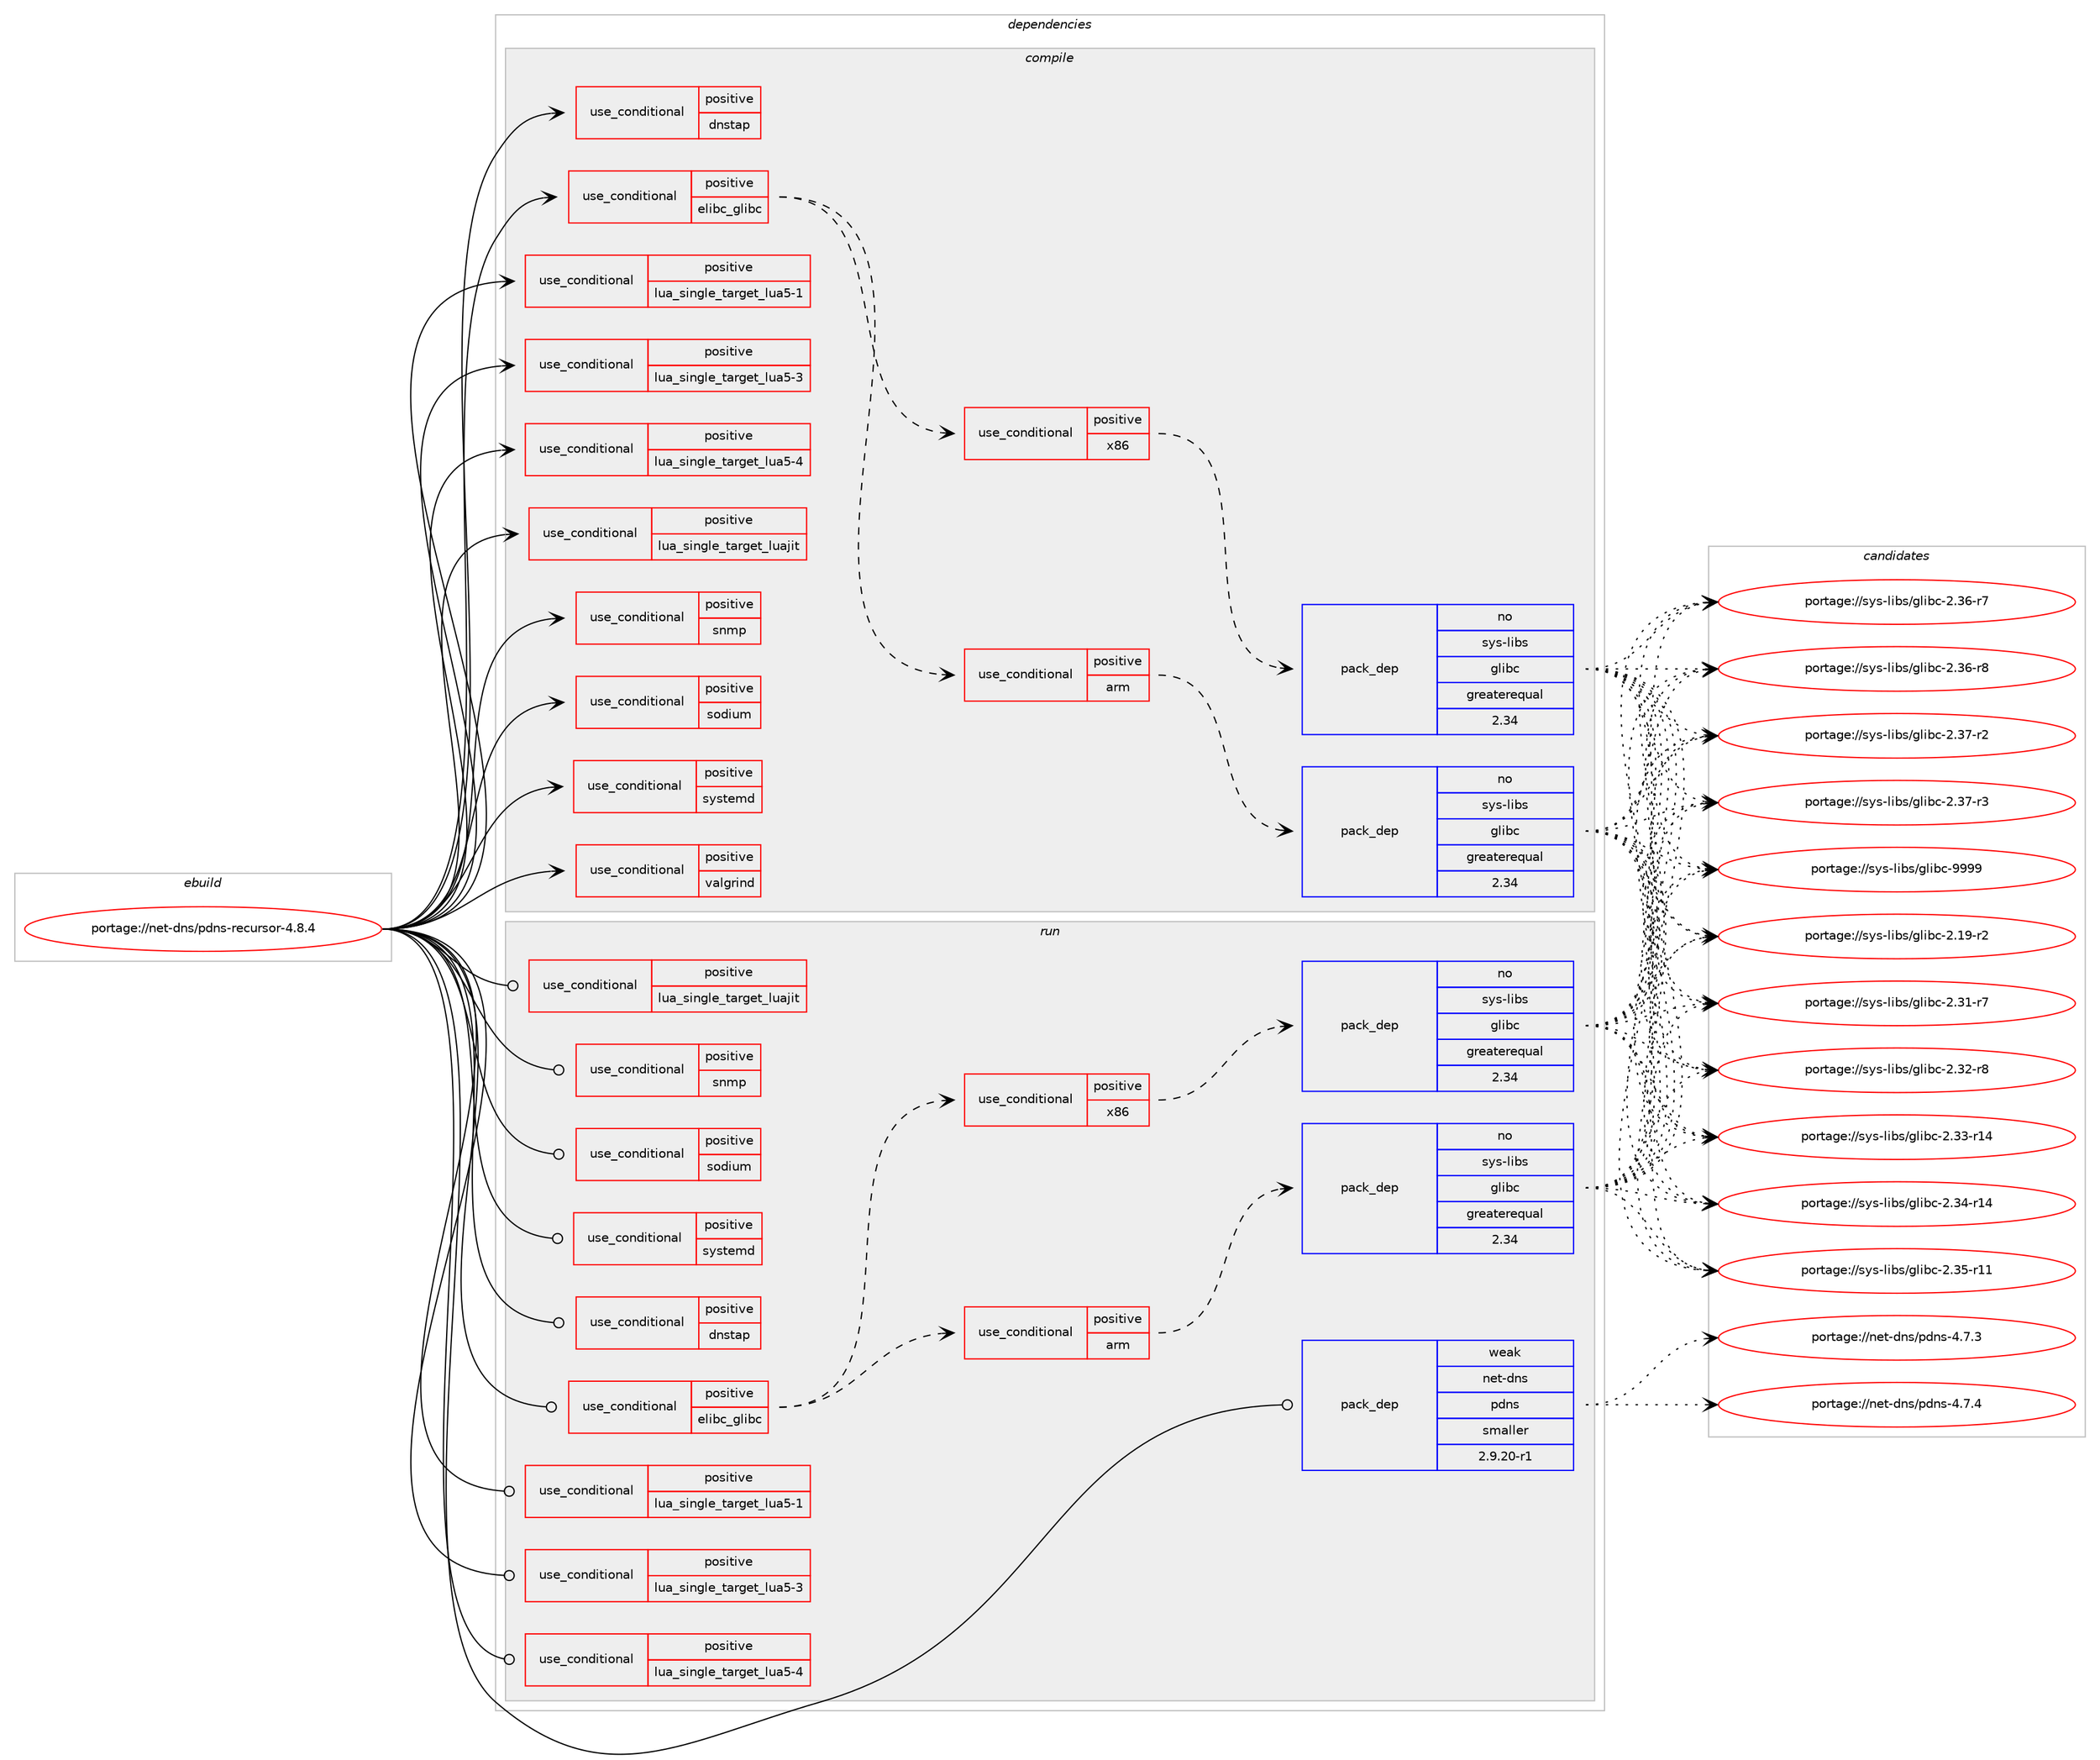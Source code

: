 digraph prolog {

# *************
# Graph options
# *************

newrank=true;
concentrate=true;
compound=true;
graph [rankdir=LR,fontname=Helvetica,fontsize=10,ranksep=1.5];#, ranksep=2.5, nodesep=0.2];
edge  [arrowhead=vee];
node  [fontname=Helvetica,fontsize=10];

# **********
# The ebuild
# **********

subgraph cluster_leftcol {
color=gray;
rank=same;
label=<<i>ebuild</i>>;
id [label="portage://net-dns/pdns-recursor-4.8.4", color=red, width=4, href="../net-dns/pdns-recursor-4.8.4.svg"];
}

# ****************
# The dependencies
# ****************

subgraph cluster_midcol {
color=gray;
label=<<i>dependencies</i>>;
subgraph cluster_compile {
fillcolor="#eeeeee";
style=filled;
label=<<i>compile</i>>;
subgraph cond20 {
dependency24 [label=<<TABLE BORDER="0" CELLBORDER="1" CELLSPACING="0" CELLPADDING="4"><TR><TD ROWSPAN="3" CELLPADDING="10">use_conditional</TD></TR><TR><TD>positive</TD></TR><TR><TD>dnstap</TD></TR></TABLE>>, shape=none, color=red];
# *** BEGIN UNKNOWN DEPENDENCY TYPE (TODO) ***
# dependency24 -> package_dependency(portage://net-dns/pdns-recursor-4.8.4,install,no,dev-libs,fstrm,none,[,,],[],[])
# *** END UNKNOWN DEPENDENCY TYPE (TODO) ***

}
id:e -> dependency24:w [weight=20,style="solid",arrowhead="vee"];
subgraph cond21 {
dependency25 [label=<<TABLE BORDER="0" CELLBORDER="1" CELLSPACING="0" CELLPADDING="4"><TR><TD ROWSPAN="3" CELLPADDING="10">use_conditional</TD></TR><TR><TD>positive</TD></TR><TR><TD>elibc_glibc</TD></TR></TABLE>>, shape=none, color=red];
subgraph cond22 {
dependency26 [label=<<TABLE BORDER="0" CELLBORDER="1" CELLSPACING="0" CELLPADDING="4"><TR><TD ROWSPAN="3" CELLPADDING="10">use_conditional</TD></TR><TR><TD>positive</TD></TR><TR><TD>arm</TD></TR></TABLE>>, shape=none, color=red];
subgraph pack5 {
dependency27 [label=<<TABLE BORDER="0" CELLBORDER="1" CELLSPACING="0" CELLPADDING="4" WIDTH="220"><TR><TD ROWSPAN="6" CELLPADDING="30">pack_dep</TD></TR><TR><TD WIDTH="110">no</TD></TR><TR><TD>sys-libs</TD></TR><TR><TD>glibc</TD></TR><TR><TD>greaterequal</TD></TR><TR><TD>2.34</TD></TR></TABLE>>, shape=none, color=blue];
}
dependency26:e -> dependency27:w [weight=20,style="dashed",arrowhead="vee"];
}
dependency25:e -> dependency26:w [weight=20,style="dashed",arrowhead="vee"];
subgraph cond23 {
dependency28 [label=<<TABLE BORDER="0" CELLBORDER="1" CELLSPACING="0" CELLPADDING="4"><TR><TD ROWSPAN="3" CELLPADDING="10">use_conditional</TD></TR><TR><TD>positive</TD></TR><TR><TD>x86</TD></TR></TABLE>>, shape=none, color=red];
subgraph pack6 {
dependency29 [label=<<TABLE BORDER="0" CELLBORDER="1" CELLSPACING="0" CELLPADDING="4" WIDTH="220"><TR><TD ROWSPAN="6" CELLPADDING="30">pack_dep</TD></TR><TR><TD WIDTH="110">no</TD></TR><TR><TD>sys-libs</TD></TR><TR><TD>glibc</TD></TR><TR><TD>greaterequal</TD></TR><TR><TD>2.34</TD></TR></TABLE>>, shape=none, color=blue];
}
dependency28:e -> dependency29:w [weight=20,style="dashed",arrowhead="vee"];
}
dependency25:e -> dependency28:w [weight=20,style="dashed",arrowhead="vee"];
}
id:e -> dependency25:w [weight=20,style="solid",arrowhead="vee"];
subgraph cond24 {
dependency30 [label=<<TABLE BORDER="0" CELLBORDER="1" CELLSPACING="0" CELLPADDING="4"><TR><TD ROWSPAN="3" CELLPADDING="10">use_conditional</TD></TR><TR><TD>positive</TD></TR><TR><TD>lua_single_target_lua5-1</TD></TR></TABLE>>, shape=none, color=red];
# *** BEGIN UNKNOWN DEPENDENCY TYPE (TODO) ***
# dependency30 -> package_dependency(portage://net-dns/pdns-recursor-4.8.4,install,no,dev-lang,lua,none,[,,],[slot(5.1)],[])
# *** END UNKNOWN DEPENDENCY TYPE (TODO) ***

}
id:e -> dependency30:w [weight=20,style="solid",arrowhead="vee"];
subgraph cond25 {
dependency31 [label=<<TABLE BORDER="0" CELLBORDER="1" CELLSPACING="0" CELLPADDING="4"><TR><TD ROWSPAN="3" CELLPADDING="10">use_conditional</TD></TR><TR><TD>positive</TD></TR><TR><TD>lua_single_target_lua5-3</TD></TR></TABLE>>, shape=none, color=red];
# *** BEGIN UNKNOWN DEPENDENCY TYPE (TODO) ***
# dependency31 -> package_dependency(portage://net-dns/pdns-recursor-4.8.4,install,no,dev-lang,lua,none,[,,],[slot(5.3)],[])
# *** END UNKNOWN DEPENDENCY TYPE (TODO) ***

}
id:e -> dependency31:w [weight=20,style="solid",arrowhead="vee"];
subgraph cond26 {
dependency32 [label=<<TABLE BORDER="0" CELLBORDER="1" CELLSPACING="0" CELLPADDING="4"><TR><TD ROWSPAN="3" CELLPADDING="10">use_conditional</TD></TR><TR><TD>positive</TD></TR><TR><TD>lua_single_target_lua5-4</TD></TR></TABLE>>, shape=none, color=red];
# *** BEGIN UNKNOWN DEPENDENCY TYPE (TODO) ***
# dependency32 -> package_dependency(portage://net-dns/pdns-recursor-4.8.4,install,no,dev-lang,lua,none,[,,],[slot(5.4)],[])
# *** END UNKNOWN DEPENDENCY TYPE (TODO) ***

}
id:e -> dependency32:w [weight=20,style="solid",arrowhead="vee"];
subgraph cond27 {
dependency33 [label=<<TABLE BORDER="0" CELLBORDER="1" CELLSPACING="0" CELLPADDING="4"><TR><TD ROWSPAN="3" CELLPADDING="10">use_conditional</TD></TR><TR><TD>positive</TD></TR><TR><TD>lua_single_target_luajit</TD></TR></TABLE>>, shape=none, color=red];
# *** BEGIN UNKNOWN DEPENDENCY TYPE (TODO) ***
# dependency33 -> package_dependency(portage://net-dns/pdns-recursor-4.8.4,install,no,dev-lang,luajit,none,[,,],any_same_slot,[])
# *** END UNKNOWN DEPENDENCY TYPE (TODO) ***

}
id:e -> dependency33:w [weight=20,style="solid",arrowhead="vee"];
subgraph cond28 {
dependency34 [label=<<TABLE BORDER="0" CELLBORDER="1" CELLSPACING="0" CELLPADDING="4"><TR><TD ROWSPAN="3" CELLPADDING="10">use_conditional</TD></TR><TR><TD>positive</TD></TR><TR><TD>snmp</TD></TR></TABLE>>, shape=none, color=red];
# *** BEGIN UNKNOWN DEPENDENCY TYPE (TODO) ***
# dependency34 -> package_dependency(portage://net-dns/pdns-recursor-4.8.4,install,no,net-analyzer,net-snmp,none,[,,],[],[])
# *** END UNKNOWN DEPENDENCY TYPE (TODO) ***

}
id:e -> dependency34:w [weight=20,style="solid",arrowhead="vee"];
subgraph cond29 {
dependency35 [label=<<TABLE BORDER="0" CELLBORDER="1" CELLSPACING="0" CELLPADDING="4"><TR><TD ROWSPAN="3" CELLPADDING="10">use_conditional</TD></TR><TR><TD>positive</TD></TR><TR><TD>sodium</TD></TR></TABLE>>, shape=none, color=red];
# *** BEGIN UNKNOWN DEPENDENCY TYPE (TODO) ***
# dependency35 -> package_dependency(portage://net-dns/pdns-recursor-4.8.4,install,no,dev-libs,libsodium,none,[,,],any_same_slot,[])
# *** END UNKNOWN DEPENDENCY TYPE (TODO) ***

}
id:e -> dependency35:w [weight=20,style="solid",arrowhead="vee"];
subgraph cond30 {
dependency36 [label=<<TABLE BORDER="0" CELLBORDER="1" CELLSPACING="0" CELLPADDING="4"><TR><TD ROWSPAN="3" CELLPADDING="10">use_conditional</TD></TR><TR><TD>positive</TD></TR><TR><TD>systemd</TD></TR></TABLE>>, shape=none, color=red];
# *** BEGIN UNKNOWN DEPENDENCY TYPE (TODO) ***
# dependency36 -> package_dependency(portage://net-dns/pdns-recursor-4.8.4,install,no,sys-apps,systemd,none,[,,],[slot(0),equal],[])
# *** END UNKNOWN DEPENDENCY TYPE (TODO) ***

}
id:e -> dependency36:w [weight=20,style="solid",arrowhead="vee"];
subgraph cond31 {
dependency37 [label=<<TABLE BORDER="0" CELLBORDER="1" CELLSPACING="0" CELLPADDING="4"><TR><TD ROWSPAN="3" CELLPADDING="10">use_conditional</TD></TR><TR><TD>positive</TD></TR><TR><TD>valgrind</TD></TR></TABLE>>, shape=none, color=red];
# *** BEGIN UNKNOWN DEPENDENCY TYPE (TODO) ***
# dependency37 -> package_dependency(portage://net-dns/pdns-recursor-4.8.4,install,no,dev-util,valgrind,none,[,,],[],[])
# *** END UNKNOWN DEPENDENCY TYPE (TODO) ***

}
id:e -> dependency37:w [weight=20,style="solid",arrowhead="vee"];
# *** BEGIN UNKNOWN DEPENDENCY TYPE (TODO) ***
# id -> package_dependency(portage://net-dns/pdns-recursor-4.8.4,install,no,dev-libs,boost,none,[,,],any_same_slot,[use(enable(context),none)])
# *** END UNKNOWN DEPENDENCY TYPE (TODO) ***

# *** BEGIN UNKNOWN DEPENDENCY TYPE (TODO) ***
# id -> package_dependency(portage://net-dns/pdns-recursor-4.8.4,install,no,dev-libs,openssl,none,[,,],any_same_slot,[])
# *** END UNKNOWN DEPENDENCY TYPE (TODO) ***

}
subgraph cluster_compileandrun {
fillcolor="#eeeeee";
style=filled;
label=<<i>compile and run</i>>;
}
subgraph cluster_run {
fillcolor="#eeeeee";
style=filled;
label=<<i>run</i>>;
subgraph cond32 {
dependency38 [label=<<TABLE BORDER="0" CELLBORDER="1" CELLSPACING="0" CELLPADDING="4"><TR><TD ROWSPAN="3" CELLPADDING="10">use_conditional</TD></TR><TR><TD>positive</TD></TR><TR><TD>dnstap</TD></TR></TABLE>>, shape=none, color=red];
# *** BEGIN UNKNOWN DEPENDENCY TYPE (TODO) ***
# dependency38 -> package_dependency(portage://net-dns/pdns-recursor-4.8.4,run,no,dev-libs,fstrm,none,[,,],[],[])
# *** END UNKNOWN DEPENDENCY TYPE (TODO) ***

}
id:e -> dependency38:w [weight=20,style="solid",arrowhead="odot"];
subgraph cond33 {
dependency39 [label=<<TABLE BORDER="0" CELLBORDER="1" CELLSPACING="0" CELLPADDING="4"><TR><TD ROWSPAN="3" CELLPADDING="10">use_conditional</TD></TR><TR><TD>positive</TD></TR><TR><TD>elibc_glibc</TD></TR></TABLE>>, shape=none, color=red];
subgraph cond34 {
dependency40 [label=<<TABLE BORDER="0" CELLBORDER="1" CELLSPACING="0" CELLPADDING="4"><TR><TD ROWSPAN="3" CELLPADDING="10">use_conditional</TD></TR><TR><TD>positive</TD></TR><TR><TD>arm</TD></TR></TABLE>>, shape=none, color=red];
subgraph pack7 {
dependency41 [label=<<TABLE BORDER="0" CELLBORDER="1" CELLSPACING="0" CELLPADDING="4" WIDTH="220"><TR><TD ROWSPAN="6" CELLPADDING="30">pack_dep</TD></TR><TR><TD WIDTH="110">no</TD></TR><TR><TD>sys-libs</TD></TR><TR><TD>glibc</TD></TR><TR><TD>greaterequal</TD></TR><TR><TD>2.34</TD></TR></TABLE>>, shape=none, color=blue];
}
dependency40:e -> dependency41:w [weight=20,style="dashed",arrowhead="vee"];
}
dependency39:e -> dependency40:w [weight=20,style="dashed",arrowhead="vee"];
subgraph cond35 {
dependency42 [label=<<TABLE BORDER="0" CELLBORDER="1" CELLSPACING="0" CELLPADDING="4"><TR><TD ROWSPAN="3" CELLPADDING="10">use_conditional</TD></TR><TR><TD>positive</TD></TR><TR><TD>x86</TD></TR></TABLE>>, shape=none, color=red];
subgraph pack8 {
dependency43 [label=<<TABLE BORDER="0" CELLBORDER="1" CELLSPACING="0" CELLPADDING="4" WIDTH="220"><TR><TD ROWSPAN="6" CELLPADDING="30">pack_dep</TD></TR><TR><TD WIDTH="110">no</TD></TR><TR><TD>sys-libs</TD></TR><TR><TD>glibc</TD></TR><TR><TD>greaterequal</TD></TR><TR><TD>2.34</TD></TR></TABLE>>, shape=none, color=blue];
}
dependency42:e -> dependency43:w [weight=20,style="dashed",arrowhead="vee"];
}
dependency39:e -> dependency42:w [weight=20,style="dashed",arrowhead="vee"];
}
id:e -> dependency39:w [weight=20,style="solid",arrowhead="odot"];
subgraph cond36 {
dependency44 [label=<<TABLE BORDER="0" CELLBORDER="1" CELLSPACING="0" CELLPADDING="4"><TR><TD ROWSPAN="3" CELLPADDING="10">use_conditional</TD></TR><TR><TD>positive</TD></TR><TR><TD>lua_single_target_lua5-1</TD></TR></TABLE>>, shape=none, color=red];
# *** BEGIN UNKNOWN DEPENDENCY TYPE (TODO) ***
# dependency44 -> package_dependency(portage://net-dns/pdns-recursor-4.8.4,run,no,dev-lang,lua,none,[,,],[slot(5.1)],[])
# *** END UNKNOWN DEPENDENCY TYPE (TODO) ***

}
id:e -> dependency44:w [weight=20,style="solid",arrowhead="odot"];
subgraph cond37 {
dependency45 [label=<<TABLE BORDER="0" CELLBORDER="1" CELLSPACING="0" CELLPADDING="4"><TR><TD ROWSPAN="3" CELLPADDING="10">use_conditional</TD></TR><TR><TD>positive</TD></TR><TR><TD>lua_single_target_lua5-3</TD></TR></TABLE>>, shape=none, color=red];
# *** BEGIN UNKNOWN DEPENDENCY TYPE (TODO) ***
# dependency45 -> package_dependency(portage://net-dns/pdns-recursor-4.8.4,run,no,dev-lang,lua,none,[,,],[slot(5.3)],[])
# *** END UNKNOWN DEPENDENCY TYPE (TODO) ***

}
id:e -> dependency45:w [weight=20,style="solid",arrowhead="odot"];
subgraph cond38 {
dependency46 [label=<<TABLE BORDER="0" CELLBORDER="1" CELLSPACING="0" CELLPADDING="4"><TR><TD ROWSPAN="3" CELLPADDING="10">use_conditional</TD></TR><TR><TD>positive</TD></TR><TR><TD>lua_single_target_lua5-4</TD></TR></TABLE>>, shape=none, color=red];
# *** BEGIN UNKNOWN DEPENDENCY TYPE (TODO) ***
# dependency46 -> package_dependency(portage://net-dns/pdns-recursor-4.8.4,run,no,dev-lang,lua,none,[,,],[slot(5.4)],[])
# *** END UNKNOWN DEPENDENCY TYPE (TODO) ***

}
id:e -> dependency46:w [weight=20,style="solid",arrowhead="odot"];
subgraph cond39 {
dependency47 [label=<<TABLE BORDER="0" CELLBORDER="1" CELLSPACING="0" CELLPADDING="4"><TR><TD ROWSPAN="3" CELLPADDING="10">use_conditional</TD></TR><TR><TD>positive</TD></TR><TR><TD>lua_single_target_luajit</TD></TR></TABLE>>, shape=none, color=red];
# *** BEGIN UNKNOWN DEPENDENCY TYPE (TODO) ***
# dependency47 -> package_dependency(portage://net-dns/pdns-recursor-4.8.4,run,no,dev-lang,luajit,none,[,,],any_same_slot,[])
# *** END UNKNOWN DEPENDENCY TYPE (TODO) ***

}
id:e -> dependency47:w [weight=20,style="solid",arrowhead="odot"];
subgraph cond40 {
dependency48 [label=<<TABLE BORDER="0" CELLBORDER="1" CELLSPACING="0" CELLPADDING="4"><TR><TD ROWSPAN="3" CELLPADDING="10">use_conditional</TD></TR><TR><TD>positive</TD></TR><TR><TD>snmp</TD></TR></TABLE>>, shape=none, color=red];
# *** BEGIN UNKNOWN DEPENDENCY TYPE (TODO) ***
# dependency48 -> package_dependency(portage://net-dns/pdns-recursor-4.8.4,run,no,net-analyzer,net-snmp,none,[,,],[],[])
# *** END UNKNOWN DEPENDENCY TYPE (TODO) ***

}
id:e -> dependency48:w [weight=20,style="solid",arrowhead="odot"];
subgraph cond41 {
dependency49 [label=<<TABLE BORDER="0" CELLBORDER="1" CELLSPACING="0" CELLPADDING="4"><TR><TD ROWSPAN="3" CELLPADDING="10">use_conditional</TD></TR><TR><TD>positive</TD></TR><TR><TD>sodium</TD></TR></TABLE>>, shape=none, color=red];
# *** BEGIN UNKNOWN DEPENDENCY TYPE (TODO) ***
# dependency49 -> package_dependency(portage://net-dns/pdns-recursor-4.8.4,run,no,dev-libs,libsodium,none,[,,],any_same_slot,[])
# *** END UNKNOWN DEPENDENCY TYPE (TODO) ***

}
id:e -> dependency49:w [weight=20,style="solid",arrowhead="odot"];
subgraph cond42 {
dependency50 [label=<<TABLE BORDER="0" CELLBORDER="1" CELLSPACING="0" CELLPADDING="4"><TR><TD ROWSPAN="3" CELLPADDING="10">use_conditional</TD></TR><TR><TD>positive</TD></TR><TR><TD>systemd</TD></TR></TABLE>>, shape=none, color=red];
# *** BEGIN UNKNOWN DEPENDENCY TYPE (TODO) ***
# dependency50 -> package_dependency(portage://net-dns/pdns-recursor-4.8.4,run,no,sys-apps,systemd,none,[,,],[slot(0),equal],[])
# *** END UNKNOWN DEPENDENCY TYPE (TODO) ***

}
id:e -> dependency50:w [weight=20,style="solid",arrowhead="odot"];
# *** BEGIN UNKNOWN DEPENDENCY TYPE (TODO) ***
# id -> package_dependency(portage://net-dns/pdns-recursor-4.8.4,run,no,acct-group,pdns,none,[,,],[],[])
# *** END UNKNOWN DEPENDENCY TYPE (TODO) ***

# *** BEGIN UNKNOWN DEPENDENCY TYPE (TODO) ***
# id -> package_dependency(portage://net-dns/pdns-recursor-4.8.4,run,no,acct-user,pdns,none,[,,],[],[])
# *** END UNKNOWN DEPENDENCY TYPE (TODO) ***

# *** BEGIN UNKNOWN DEPENDENCY TYPE (TODO) ***
# id -> package_dependency(portage://net-dns/pdns-recursor-4.8.4,run,no,dev-libs,boost,none,[,,],any_same_slot,[use(enable(context),none)])
# *** END UNKNOWN DEPENDENCY TYPE (TODO) ***

# *** BEGIN UNKNOWN DEPENDENCY TYPE (TODO) ***
# id -> package_dependency(portage://net-dns/pdns-recursor-4.8.4,run,no,dev-libs,openssl,none,[,,],any_same_slot,[])
# *** END UNKNOWN DEPENDENCY TYPE (TODO) ***

subgraph pack9 {
dependency51 [label=<<TABLE BORDER="0" CELLBORDER="1" CELLSPACING="0" CELLPADDING="4" WIDTH="220"><TR><TD ROWSPAN="6" CELLPADDING="30">pack_dep</TD></TR><TR><TD WIDTH="110">weak</TD></TR><TR><TD>net-dns</TD></TR><TR><TD>pdns</TD></TR><TR><TD>smaller</TD></TR><TR><TD>2.9.20-r1</TD></TR></TABLE>>, shape=none, color=blue];
}
id:e -> dependency51:w [weight=20,style="solid",arrowhead="odot"];
}
}

# **************
# The candidates
# **************

subgraph cluster_choices {
rank=same;
color=gray;
label=<<i>candidates</i>>;

subgraph choice5 {
color=black;
nodesep=1;
choice115121115451081059811547103108105989945504649574511450 [label="portage://sys-libs/glibc-2.19-r2", color=red, width=4,href="../sys-libs/glibc-2.19-r2.svg"];
choice115121115451081059811547103108105989945504651494511455 [label="portage://sys-libs/glibc-2.31-r7", color=red, width=4,href="../sys-libs/glibc-2.31-r7.svg"];
choice115121115451081059811547103108105989945504651504511456 [label="portage://sys-libs/glibc-2.32-r8", color=red, width=4,href="../sys-libs/glibc-2.32-r8.svg"];
choice11512111545108105981154710310810598994550465151451144952 [label="portage://sys-libs/glibc-2.33-r14", color=red, width=4,href="../sys-libs/glibc-2.33-r14.svg"];
choice11512111545108105981154710310810598994550465152451144952 [label="portage://sys-libs/glibc-2.34-r14", color=red, width=4,href="../sys-libs/glibc-2.34-r14.svg"];
choice11512111545108105981154710310810598994550465153451144949 [label="portage://sys-libs/glibc-2.35-r11", color=red, width=4,href="../sys-libs/glibc-2.35-r11.svg"];
choice115121115451081059811547103108105989945504651544511455 [label="portage://sys-libs/glibc-2.36-r7", color=red, width=4,href="../sys-libs/glibc-2.36-r7.svg"];
choice115121115451081059811547103108105989945504651544511456 [label="portage://sys-libs/glibc-2.36-r8", color=red, width=4,href="../sys-libs/glibc-2.36-r8.svg"];
choice115121115451081059811547103108105989945504651554511450 [label="portage://sys-libs/glibc-2.37-r2", color=red, width=4,href="../sys-libs/glibc-2.37-r2.svg"];
choice115121115451081059811547103108105989945504651554511451 [label="portage://sys-libs/glibc-2.37-r3", color=red, width=4,href="../sys-libs/glibc-2.37-r3.svg"];
choice11512111545108105981154710310810598994557575757 [label="portage://sys-libs/glibc-9999", color=red, width=4,href="../sys-libs/glibc-9999.svg"];
dependency27:e -> choice115121115451081059811547103108105989945504649574511450:w [style=dotted,weight="100"];
dependency27:e -> choice115121115451081059811547103108105989945504651494511455:w [style=dotted,weight="100"];
dependency27:e -> choice115121115451081059811547103108105989945504651504511456:w [style=dotted,weight="100"];
dependency27:e -> choice11512111545108105981154710310810598994550465151451144952:w [style=dotted,weight="100"];
dependency27:e -> choice11512111545108105981154710310810598994550465152451144952:w [style=dotted,weight="100"];
dependency27:e -> choice11512111545108105981154710310810598994550465153451144949:w [style=dotted,weight="100"];
dependency27:e -> choice115121115451081059811547103108105989945504651544511455:w [style=dotted,weight="100"];
dependency27:e -> choice115121115451081059811547103108105989945504651544511456:w [style=dotted,weight="100"];
dependency27:e -> choice115121115451081059811547103108105989945504651554511450:w [style=dotted,weight="100"];
dependency27:e -> choice115121115451081059811547103108105989945504651554511451:w [style=dotted,weight="100"];
dependency27:e -> choice11512111545108105981154710310810598994557575757:w [style=dotted,weight="100"];
}
subgraph choice6 {
color=black;
nodesep=1;
choice115121115451081059811547103108105989945504649574511450 [label="portage://sys-libs/glibc-2.19-r2", color=red, width=4,href="../sys-libs/glibc-2.19-r2.svg"];
choice115121115451081059811547103108105989945504651494511455 [label="portage://sys-libs/glibc-2.31-r7", color=red, width=4,href="../sys-libs/glibc-2.31-r7.svg"];
choice115121115451081059811547103108105989945504651504511456 [label="portage://sys-libs/glibc-2.32-r8", color=red, width=4,href="../sys-libs/glibc-2.32-r8.svg"];
choice11512111545108105981154710310810598994550465151451144952 [label="portage://sys-libs/glibc-2.33-r14", color=red, width=4,href="../sys-libs/glibc-2.33-r14.svg"];
choice11512111545108105981154710310810598994550465152451144952 [label="portage://sys-libs/glibc-2.34-r14", color=red, width=4,href="../sys-libs/glibc-2.34-r14.svg"];
choice11512111545108105981154710310810598994550465153451144949 [label="portage://sys-libs/glibc-2.35-r11", color=red, width=4,href="../sys-libs/glibc-2.35-r11.svg"];
choice115121115451081059811547103108105989945504651544511455 [label="portage://sys-libs/glibc-2.36-r7", color=red, width=4,href="../sys-libs/glibc-2.36-r7.svg"];
choice115121115451081059811547103108105989945504651544511456 [label="portage://sys-libs/glibc-2.36-r8", color=red, width=4,href="../sys-libs/glibc-2.36-r8.svg"];
choice115121115451081059811547103108105989945504651554511450 [label="portage://sys-libs/glibc-2.37-r2", color=red, width=4,href="../sys-libs/glibc-2.37-r2.svg"];
choice115121115451081059811547103108105989945504651554511451 [label="portage://sys-libs/glibc-2.37-r3", color=red, width=4,href="../sys-libs/glibc-2.37-r3.svg"];
choice11512111545108105981154710310810598994557575757 [label="portage://sys-libs/glibc-9999", color=red, width=4,href="../sys-libs/glibc-9999.svg"];
dependency29:e -> choice115121115451081059811547103108105989945504649574511450:w [style=dotted,weight="100"];
dependency29:e -> choice115121115451081059811547103108105989945504651494511455:w [style=dotted,weight="100"];
dependency29:e -> choice115121115451081059811547103108105989945504651504511456:w [style=dotted,weight="100"];
dependency29:e -> choice11512111545108105981154710310810598994550465151451144952:w [style=dotted,weight="100"];
dependency29:e -> choice11512111545108105981154710310810598994550465152451144952:w [style=dotted,weight="100"];
dependency29:e -> choice11512111545108105981154710310810598994550465153451144949:w [style=dotted,weight="100"];
dependency29:e -> choice115121115451081059811547103108105989945504651544511455:w [style=dotted,weight="100"];
dependency29:e -> choice115121115451081059811547103108105989945504651544511456:w [style=dotted,weight="100"];
dependency29:e -> choice115121115451081059811547103108105989945504651554511450:w [style=dotted,weight="100"];
dependency29:e -> choice115121115451081059811547103108105989945504651554511451:w [style=dotted,weight="100"];
dependency29:e -> choice11512111545108105981154710310810598994557575757:w [style=dotted,weight="100"];
}
subgraph choice7 {
color=black;
nodesep=1;
choice115121115451081059811547103108105989945504649574511450 [label="portage://sys-libs/glibc-2.19-r2", color=red, width=4,href="../sys-libs/glibc-2.19-r2.svg"];
choice115121115451081059811547103108105989945504651494511455 [label="portage://sys-libs/glibc-2.31-r7", color=red, width=4,href="../sys-libs/glibc-2.31-r7.svg"];
choice115121115451081059811547103108105989945504651504511456 [label="portage://sys-libs/glibc-2.32-r8", color=red, width=4,href="../sys-libs/glibc-2.32-r8.svg"];
choice11512111545108105981154710310810598994550465151451144952 [label="portage://sys-libs/glibc-2.33-r14", color=red, width=4,href="../sys-libs/glibc-2.33-r14.svg"];
choice11512111545108105981154710310810598994550465152451144952 [label="portage://sys-libs/glibc-2.34-r14", color=red, width=4,href="../sys-libs/glibc-2.34-r14.svg"];
choice11512111545108105981154710310810598994550465153451144949 [label="portage://sys-libs/glibc-2.35-r11", color=red, width=4,href="../sys-libs/glibc-2.35-r11.svg"];
choice115121115451081059811547103108105989945504651544511455 [label="portage://sys-libs/glibc-2.36-r7", color=red, width=4,href="../sys-libs/glibc-2.36-r7.svg"];
choice115121115451081059811547103108105989945504651544511456 [label="portage://sys-libs/glibc-2.36-r8", color=red, width=4,href="../sys-libs/glibc-2.36-r8.svg"];
choice115121115451081059811547103108105989945504651554511450 [label="portage://sys-libs/glibc-2.37-r2", color=red, width=4,href="../sys-libs/glibc-2.37-r2.svg"];
choice115121115451081059811547103108105989945504651554511451 [label="portage://sys-libs/glibc-2.37-r3", color=red, width=4,href="../sys-libs/glibc-2.37-r3.svg"];
choice11512111545108105981154710310810598994557575757 [label="portage://sys-libs/glibc-9999", color=red, width=4,href="../sys-libs/glibc-9999.svg"];
dependency41:e -> choice115121115451081059811547103108105989945504649574511450:w [style=dotted,weight="100"];
dependency41:e -> choice115121115451081059811547103108105989945504651494511455:w [style=dotted,weight="100"];
dependency41:e -> choice115121115451081059811547103108105989945504651504511456:w [style=dotted,weight="100"];
dependency41:e -> choice11512111545108105981154710310810598994550465151451144952:w [style=dotted,weight="100"];
dependency41:e -> choice11512111545108105981154710310810598994550465152451144952:w [style=dotted,weight="100"];
dependency41:e -> choice11512111545108105981154710310810598994550465153451144949:w [style=dotted,weight="100"];
dependency41:e -> choice115121115451081059811547103108105989945504651544511455:w [style=dotted,weight="100"];
dependency41:e -> choice115121115451081059811547103108105989945504651544511456:w [style=dotted,weight="100"];
dependency41:e -> choice115121115451081059811547103108105989945504651554511450:w [style=dotted,weight="100"];
dependency41:e -> choice115121115451081059811547103108105989945504651554511451:w [style=dotted,weight="100"];
dependency41:e -> choice11512111545108105981154710310810598994557575757:w [style=dotted,weight="100"];
}
subgraph choice8 {
color=black;
nodesep=1;
choice115121115451081059811547103108105989945504649574511450 [label="portage://sys-libs/glibc-2.19-r2", color=red, width=4,href="../sys-libs/glibc-2.19-r2.svg"];
choice115121115451081059811547103108105989945504651494511455 [label="portage://sys-libs/glibc-2.31-r7", color=red, width=4,href="../sys-libs/glibc-2.31-r7.svg"];
choice115121115451081059811547103108105989945504651504511456 [label="portage://sys-libs/glibc-2.32-r8", color=red, width=4,href="../sys-libs/glibc-2.32-r8.svg"];
choice11512111545108105981154710310810598994550465151451144952 [label="portage://sys-libs/glibc-2.33-r14", color=red, width=4,href="../sys-libs/glibc-2.33-r14.svg"];
choice11512111545108105981154710310810598994550465152451144952 [label="portage://sys-libs/glibc-2.34-r14", color=red, width=4,href="../sys-libs/glibc-2.34-r14.svg"];
choice11512111545108105981154710310810598994550465153451144949 [label="portage://sys-libs/glibc-2.35-r11", color=red, width=4,href="../sys-libs/glibc-2.35-r11.svg"];
choice115121115451081059811547103108105989945504651544511455 [label="portage://sys-libs/glibc-2.36-r7", color=red, width=4,href="../sys-libs/glibc-2.36-r7.svg"];
choice115121115451081059811547103108105989945504651544511456 [label="portage://sys-libs/glibc-2.36-r8", color=red, width=4,href="../sys-libs/glibc-2.36-r8.svg"];
choice115121115451081059811547103108105989945504651554511450 [label="portage://sys-libs/glibc-2.37-r2", color=red, width=4,href="../sys-libs/glibc-2.37-r2.svg"];
choice115121115451081059811547103108105989945504651554511451 [label="portage://sys-libs/glibc-2.37-r3", color=red, width=4,href="../sys-libs/glibc-2.37-r3.svg"];
choice11512111545108105981154710310810598994557575757 [label="portage://sys-libs/glibc-9999", color=red, width=4,href="../sys-libs/glibc-9999.svg"];
dependency43:e -> choice115121115451081059811547103108105989945504649574511450:w [style=dotted,weight="100"];
dependency43:e -> choice115121115451081059811547103108105989945504651494511455:w [style=dotted,weight="100"];
dependency43:e -> choice115121115451081059811547103108105989945504651504511456:w [style=dotted,weight="100"];
dependency43:e -> choice11512111545108105981154710310810598994550465151451144952:w [style=dotted,weight="100"];
dependency43:e -> choice11512111545108105981154710310810598994550465152451144952:w [style=dotted,weight="100"];
dependency43:e -> choice11512111545108105981154710310810598994550465153451144949:w [style=dotted,weight="100"];
dependency43:e -> choice115121115451081059811547103108105989945504651544511455:w [style=dotted,weight="100"];
dependency43:e -> choice115121115451081059811547103108105989945504651544511456:w [style=dotted,weight="100"];
dependency43:e -> choice115121115451081059811547103108105989945504651554511450:w [style=dotted,weight="100"];
dependency43:e -> choice115121115451081059811547103108105989945504651554511451:w [style=dotted,weight="100"];
dependency43:e -> choice11512111545108105981154710310810598994557575757:w [style=dotted,weight="100"];
}
subgraph choice9 {
color=black;
nodesep=1;
choice1101011164510011011547112100110115455246554651 [label="portage://net-dns/pdns-4.7.3", color=red, width=4,href="../net-dns/pdns-4.7.3.svg"];
choice1101011164510011011547112100110115455246554652 [label="portage://net-dns/pdns-4.7.4", color=red, width=4,href="../net-dns/pdns-4.7.4.svg"];
dependency51:e -> choice1101011164510011011547112100110115455246554651:w [style=dotted,weight="100"];
dependency51:e -> choice1101011164510011011547112100110115455246554652:w [style=dotted,weight="100"];
}
}

}

